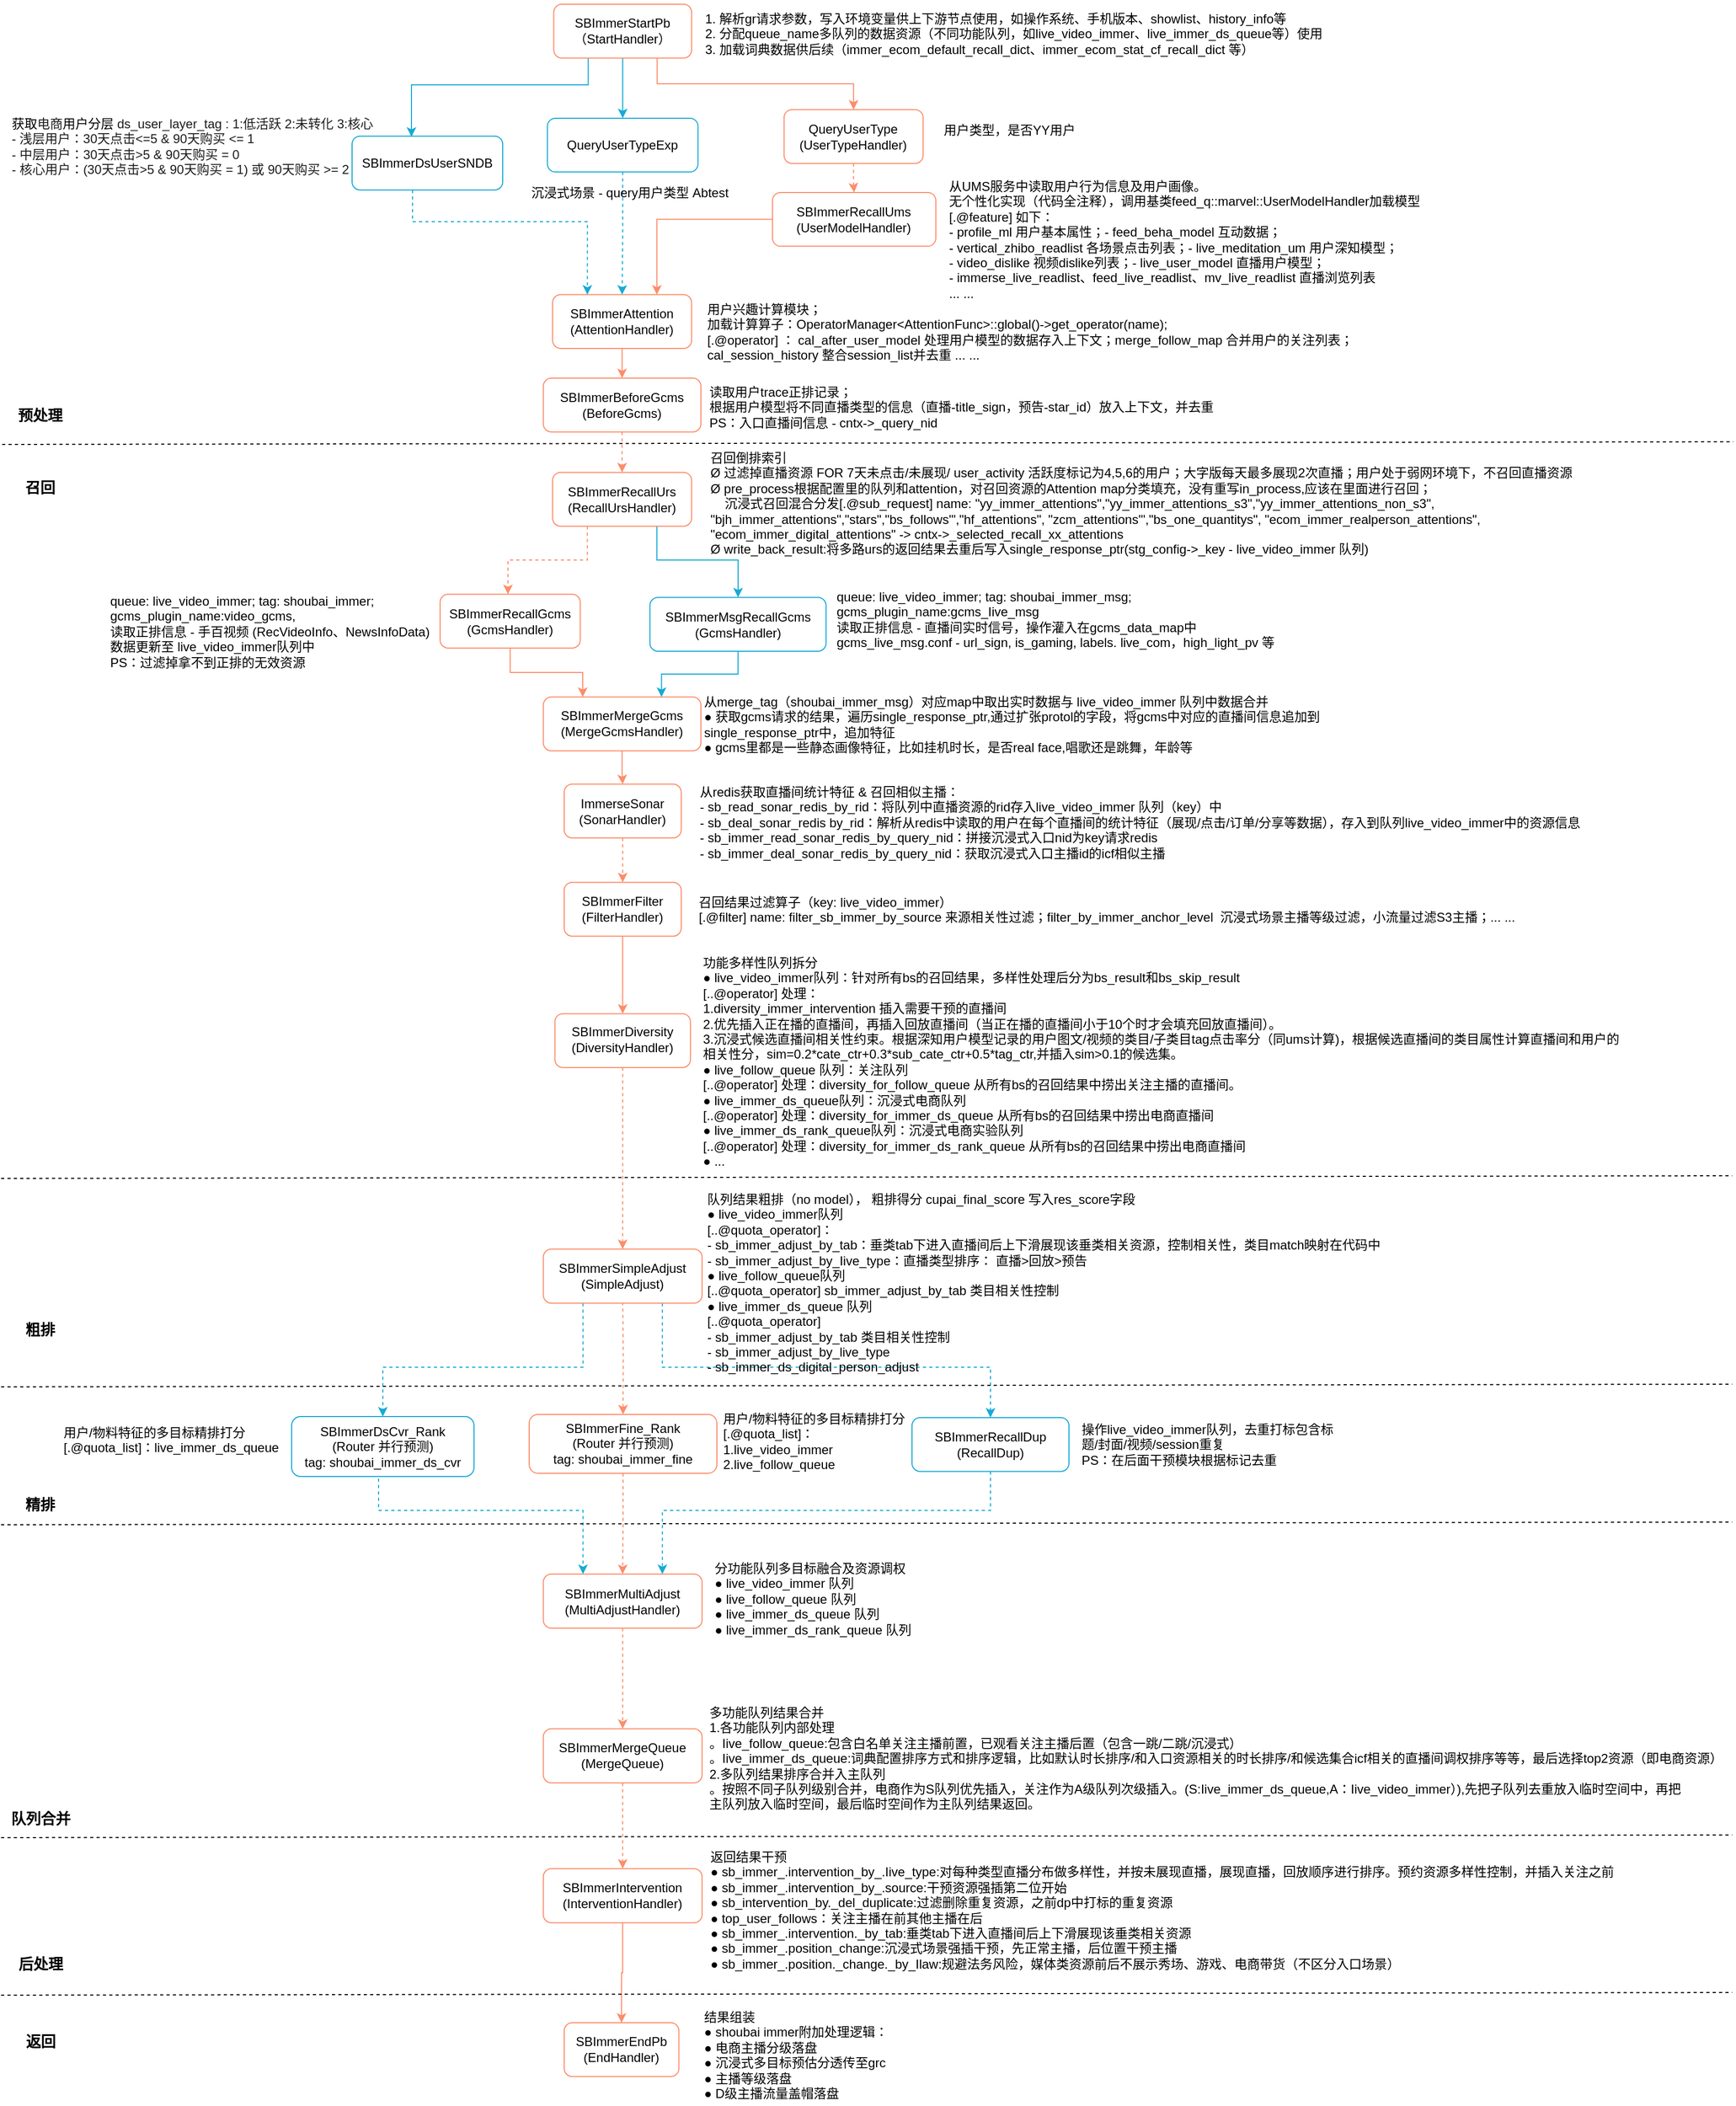 <mxfile version="24.3.0" type="github">
  <diagram name="第 1 页" id="BZP7j4EBE2frMY6dUary">
    <mxGraphModel dx="3010" dy="2385" grid="1" gridSize="10" guides="1" tooltips="1" connect="1" arrows="1" fold="1" page="1" pageScale="1" pageWidth="827" pageHeight="1169" math="0" shadow="0">
      <root>
        <mxCell id="0" />
        <mxCell id="1" parent="0" />
        <mxCell id="S-GF0X4kSmyvK1DAIHs_-2" value="" style="endArrow=none;dashed=1;html=1;rounded=0;entryX=0.983;entryY=-0.01;entryDx=0;entryDy=0;entryPerimeter=0;" parent="1" edge="1">
          <mxGeometry width="50" height="50" relative="1" as="geometry">
            <mxPoint x="-826" y="-540" as="sourcePoint" />
            <mxPoint x="806.357" y="-542.5" as="targetPoint" />
          </mxGeometry>
        </mxCell>
        <mxCell id="CTMLsmFPayaTSugQ_vrA-52" value="1. 解析gr请求参数，写入环境变量供上下游节点使用，如操作系统、手机版本、showlist、history_info等&#xa;2. 分配queue_name多队列的数据资源（不同功能队列，如live_video_immer、live_immer_ds_queue等）使用&#xa;3. 加载词典数据供后续（immer_ecom_default_recall_dict、immer_ecom_stat_cf_recall_dict 等）" style="text;whiteSpace=wrap;verticalAlign=middle;" parent="1" vertex="1">
          <mxGeometry x="-165" y="-959" width="675" height="64" as="geometry" />
        </mxCell>
        <mxCell id="CTMLsmFPayaTSugQ_vrA-54" value="用户类型，是否YY用户" style="text;whiteSpace=wrap;" parent="1" vertex="1">
          <mxGeometry x="60" y="-850.28" width="160" height="40" as="geometry" />
        </mxCell>
        <mxCell id="CTMLsmFPayaTSugQ_vrA-55" value="从UMS服务中读取用户行为信息及用户画像。&#xa;无个性化实现（代码全注释），调用基类feed_q::marvel::UserModelHandler加载模型&#xa;[.@feature] 如下：&#xa;- profile_ml 用户基本属性；- feed_beha_model 互动数据；&#xa;- vertical_zhibo_readlist 各场景点击列表；- live_meditation_um 用户深知模型；&#xa;- video_dislike 视频dislike列表；- live_user_model 直播用户模型；&#xa;- immerse_live_readlist、feed_live_readlist、mv_live_readlist 直播浏览列表&#xa;... ..." style="text;whiteSpace=wrap;" parent="1" vertex="1">
          <mxGeometry x="65" y="-796.83" width="462" height="70" as="geometry" />
        </mxCell>
        <mxCell id="CTMLsmFPayaTSugQ_vrA-57" value="用户兴趣计算模块；&#xa;加载计算算子：OperatorManager&lt;AttentionFunc&gt;::global()-&gt;get_operator(name);&#xa;[.@operator] ： cal_after_user_model 处理用户模型的数据存入上下文；merge_follow_map 合并用户的关注列表； &#xa;cal_session_history 整合session_list并去重 ... ...&#xa;" style="text;whiteSpace=wrap;" parent="1" vertex="1">
          <mxGeometry x="-163" y="-681.21" width="671" height="40" as="geometry" />
        </mxCell>
        <mxCell id="CTMLsmFPayaTSugQ_vrA-58" value="读取用户trace正排记录；&#xa;根据用户模型将不同直播类型的信息（直播-title_sign，预告-star_id）放入上下文，并去重&#xa;PS：入口直播间信息 - cntx-&gt;_query_nid" style="text;whiteSpace=wrap;" parent="1" vertex="1">
          <mxGeometry x="-161" y="-603" width="531" height="40" as="geometry" />
        </mxCell>
        <mxCell id="CTMLsmFPayaTSugQ_vrA-59" value="召回倒排索引&#xa;Ø 过滤掉直播资源 FOR 7天未点击/未展现/ user_activity 活跃度标记为4,5,6的用户；大字版每天最多展现2次直播；用户处于弱网环境下，不召回直播资源&#xa;Ø pre_process根据配置里的队列和attention，对召回资源的Attention map分类填充，没有重写in_process,应该在里面进行召回；&#xa;    沉浸式召回混合分发[.@sub_request] name: &quot;yy_immer_attentions&quot;,&quot;yy_immer_attentions_s3&quot;,&quot;yy_immer_attentions_non_s3&quot;,&#xa;&quot;bjh_immer_attentions&quot;,&quot;stars&quot;,&quot;bs_follows&#39;&quot;,&quot;hf_attentions&quot;, &quot;zcm_attentions&#39;&quot;,&quot;bs_one_quantitys&quot;, &quot;ecom_immer_realperson_attentions&quot;, &#xa;&quot;ecom_immer_digital_attentions&quot; -&gt; cntx-&gt;_selected_recall_xx_attentions&#xa;Ø write_back_result:将多路urs的返回结果去重后写入single_response_ptr(stg_config-&gt;_key - live_video_immer 队列)" style="text;whiteSpace=wrap;" parent="1" vertex="1">
          <mxGeometry x="-160" y="-541" width="830" height="150" as="geometry" />
        </mxCell>
        <mxCell id="CTMLsmFPayaTSugQ_vrA-6" style="edgeStyle=orthogonalEdgeStyle;rounded=0;orthogonalLoop=1;jettySize=auto;html=1;exitX=0.75;exitY=1;exitDx=0;exitDy=0;entryX=0.5;entryY=0;entryDx=0;entryDy=0;strokeColor=#FC8D6A;endArrow=classic;endFill=1;" parent="1" source="CTMLsmFPayaTSugQ_vrA-2" target="CTMLsmFPayaTSugQ_vrA-3" edge="1">
          <mxGeometry relative="1" as="geometry" />
        </mxCell>
        <mxCell id="1q_19juKDQYcNWKgW3-u-2" style="edgeStyle=orthogonalEdgeStyle;rounded=0;orthogonalLoop=1;jettySize=auto;html=1;exitX=0.25;exitY=1;exitDx=0;exitDy=0;strokeColor=#17AAD5;" parent="1" source="CTMLsmFPayaTSugQ_vrA-2" edge="1">
          <mxGeometry relative="1" as="geometry">
            <mxPoint x="-440" y="-830" as="targetPoint" />
            <Array as="points">
              <mxPoint x="-273" y="-879" />
              <mxPoint x="-440" y="-879" />
              <mxPoint x="-440" y="-831" />
            </Array>
          </mxGeometry>
        </mxCell>
        <mxCell id="1q_19juKDQYcNWKgW3-u-3" style="edgeStyle=orthogonalEdgeStyle;rounded=0;orthogonalLoop=1;jettySize=auto;html=1;strokeColor=#17AAD5;" parent="1" source="CTMLsmFPayaTSugQ_vrA-2" target="CTMLsmFPayaTSugQ_vrA-22" edge="1">
          <mxGeometry relative="1" as="geometry" />
        </mxCell>
        <mxCell id="CTMLsmFPayaTSugQ_vrA-2" value="&lt;font style=&quot;font-size: 12px;&quot;&gt;SBImmerStartPb&lt;/font&gt;&lt;div style=&quot;&quot;&gt;&lt;font style=&quot;font-size: 12px;&quot;&gt;（StartHandler）&lt;/font&gt;&lt;br&gt;&lt;/div&gt;" style="rounded=1;whiteSpace=wrap;html=1;strokeColor=#FC8D6A;" parent="1" vertex="1">
          <mxGeometry x="-305.822" y="-955" width="130.014" height="50.723" as="geometry" />
        </mxCell>
        <mxCell id="CTMLsmFPayaTSugQ_vrA-27" value="" style="edgeStyle=orthogonalEdgeStyle;rounded=0;orthogonalLoop=1;jettySize=auto;html=1;dashed=1;endArrow=classic;endFill=1;strokeColor=#FC8D6A;" parent="1" source="CTMLsmFPayaTSugQ_vrA-3" target="CTMLsmFPayaTSugQ_vrA-4" edge="1">
          <mxGeometry relative="1" as="geometry" />
        </mxCell>
        <mxCell id="CTMLsmFPayaTSugQ_vrA-3" value="QueryUserType&lt;div&gt;(UserTypeHandler)&lt;br&gt;&lt;/div&gt;" style="rounded=1;whiteSpace=wrap;html=1;strokeColor=#FC8D6A;" parent="1" vertex="1">
          <mxGeometry x="-88.659" y="-855.646" width="131.106" height="50.723" as="geometry" />
        </mxCell>
        <mxCell id="CTMLsmFPayaTSugQ_vrA-28" style="edgeStyle=orthogonalEdgeStyle;rounded=0;orthogonalLoop=1;jettySize=auto;html=1;entryX=0.75;entryY=0;entryDx=0;entryDy=0;endArrow=classic;endFill=1;strokeColor=#FC8D6A;" parent="1" source="CTMLsmFPayaTSugQ_vrA-4" target="CTMLsmFPayaTSugQ_vrA-7" edge="1">
          <mxGeometry relative="1" as="geometry" />
        </mxCell>
        <mxCell id="CTMLsmFPayaTSugQ_vrA-4" value="SBImmerRecallUms&lt;div&gt;(UserModelHandler)&lt;br&gt;&lt;/div&gt;" style="rounded=1;whiteSpace=wrap;html=1;strokeColor=#FC8D6A;" parent="1" vertex="1">
          <mxGeometry x="-99.585" y="-777.557" width="154.05" height="50.723" as="geometry" />
        </mxCell>
        <mxCell id="CTMLsmFPayaTSugQ_vrA-30" value="" style="edgeStyle=orthogonalEdgeStyle;rounded=0;orthogonalLoop=1;jettySize=auto;html=1;strokeColor=#FC8D6A;" parent="1" source="CTMLsmFPayaTSugQ_vrA-7" target="CTMLsmFPayaTSugQ_vrA-8" edge="1">
          <mxGeometry relative="1" as="geometry" />
        </mxCell>
        <mxCell id="CTMLsmFPayaTSugQ_vrA-7" value="SBImmerAttention&lt;div&gt;(AttentionHandler)&lt;br&gt;&lt;/div&gt;" style="rounded=1;whiteSpace=wrap;html=1;strokeColor=#FC8D6A;" parent="1" vertex="1">
          <mxGeometry x="-306.914" y="-681.214" width="131.106" height="50.723" as="geometry" />
        </mxCell>
        <mxCell id="CTMLsmFPayaTSugQ_vrA-31" style="edgeStyle=orthogonalEdgeStyle;rounded=0;orthogonalLoop=1;jettySize=auto;html=1;entryX=0.5;entryY=0;entryDx=0;entryDy=0;strokeColor=#FC8D6A;dashed=1;" parent="1" source="CTMLsmFPayaTSugQ_vrA-8" target="CTMLsmFPayaTSugQ_vrA-9" edge="1">
          <mxGeometry relative="1" as="geometry" />
        </mxCell>
        <mxCell id="CTMLsmFPayaTSugQ_vrA-8" value="SBImmerBeforeGcms&lt;div&gt;(BeforeGcms)&lt;br&gt;&lt;/div&gt;" style="rounded=1;whiteSpace=wrap;html=1;strokeColor=#FC8D6A;" parent="1" vertex="1">
          <mxGeometry x="-315.655" y="-602.483" width="148.587" height="50.723" as="geometry" />
        </mxCell>
        <mxCell id="CTMLsmFPayaTSugQ_vrA-32" style="edgeStyle=orthogonalEdgeStyle;rounded=0;orthogonalLoop=1;jettySize=auto;html=1;exitX=0.25;exitY=1;exitDx=0;exitDy=0;strokeColor=#FC8D6A;dashed=1;" parent="1" source="CTMLsmFPayaTSugQ_vrA-9" target="CTMLsmFPayaTSugQ_vrA-10" edge="1">
          <mxGeometry relative="1" as="geometry">
            <Array as="points">
              <mxPoint x="-274" y="-431" />
              <mxPoint x="-349" y="-431" />
            </Array>
          </mxGeometry>
        </mxCell>
        <mxCell id="CTMLsmFPayaTSugQ_vrA-33" style="edgeStyle=orthogonalEdgeStyle;rounded=0;orthogonalLoop=1;jettySize=auto;html=1;exitX=0.75;exitY=1;exitDx=0;exitDy=0;strokeColor=#17AAD5;" parent="1" source="CTMLsmFPayaTSugQ_vrA-9" target="CTMLsmFPayaTSugQ_vrA-23" edge="1">
          <mxGeometry relative="1" as="geometry">
            <Array as="points">
              <mxPoint x="-209" y="-431" />
              <mxPoint x="-132" y="-431" />
            </Array>
          </mxGeometry>
        </mxCell>
        <mxCell id="CTMLsmFPayaTSugQ_vrA-34" style="edgeStyle=orthogonalEdgeStyle;rounded=0;orthogonalLoop=1;jettySize=auto;html=1;entryX=0.25;entryY=0;entryDx=0;entryDy=0;strokeColor=#FC8D6A;" parent="1" source="CTMLsmFPayaTSugQ_vrA-10" target="CTMLsmFPayaTSugQ_vrA-11" edge="1">
          <mxGeometry relative="1" as="geometry" />
        </mxCell>
        <mxCell id="CTMLsmFPayaTSugQ_vrA-9" value="SBImmerRecallUrs&lt;div&gt;(RecallUrsHandler)&lt;br&gt;&lt;/div&gt;" style="rounded=1;whiteSpace=wrap;html=1;strokeColor=#FC8D6A;" parent="1" vertex="1">
          <mxGeometry x="-306.914" y="-513.649" width="131.106" height="50.723" as="geometry" />
        </mxCell>
        <mxCell id="CTMLsmFPayaTSugQ_vrA-10" value="SBImmerRecallGcms&lt;div&gt;(GcmsHandler)&lt;br&gt;&lt;/div&gt;" style="rounded=1;whiteSpace=wrap;html=1;strokeColor=#FC8D6A;" parent="1" vertex="1">
          <mxGeometry x="-413.003" y="-398.755" width="132.199" height="50.723" as="geometry" />
        </mxCell>
        <mxCell id="CTMLsmFPayaTSugQ_vrA-36" value="" style="edgeStyle=orthogonalEdgeStyle;rounded=0;orthogonalLoop=1;jettySize=auto;html=1;strokeColor=#FC8D6A;" parent="1" source="CTMLsmFPayaTSugQ_vrA-11" target="CTMLsmFPayaTSugQ_vrA-12" edge="1">
          <mxGeometry relative="1" as="geometry" />
        </mxCell>
        <mxCell id="CTMLsmFPayaTSugQ_vrA-11" value="SBImmerMergeGcms&lt;div&gt;(MergeGcmsHandler)&lt;br&gt;&lt;/div&gt;" style="rounded=1;whiteSpace=wrap;html=1;strokeColor=#FC8D6A;" parent="1" vertex="1">
          <mxGeometry x="-315.655" y="-301.881" width="148.587" height="50.723" as="geometry" />
        </mxCell>
        <mxCell id="CTMLsmFPayaTSugQ_vrA-38" value="" style="edgeStyle=orthogonalEdgeStyle;rounded=0;orthogonalLoop=1;jettySize=auto;html=1;strokeColor=#FC8D6A;dashed=1;" parent="1" source="CTMLsmFPayaTSugQ_vrA-12" target="CTMLsmFPayaTSugQ_vrA-13" edge="1">
          <mxGeometry relative="1" as="geometry" />
        </mxCell>
        <mxCell id="CTMLsmFPayaTSugQ_vrA-12" value="ImmerseSonar&lt;div&gt;(SonarHandler)&lt;/div&gt;" style="rounded=1;whiteSpace=wrap;html=1;strokeColor=#FC8D6A;" parent="1" vertex="1">
          <mxGeometry x="-295.989" y="-219.71" width="110.348" height="50.723" as="geometry" />
        </mxCell>
        <mxCell id="CTMLsmFPayaTSugQ_vrA-39" style="edgeStyle=orthogonalEdgeStyle;rounded=0;orthogonalLoop=1;jettySize=auto;html=1;strokeColor=#FC8D6A;" parent="1" source="CTMLsmFPayaTSugQ_vrA-13" target="CTMLsmFPayaTSugQ_vrA-14" edge="1">
          <mxGeometry relative="1" as="geometry" />
        </mxCell>
        <mxCell id="CTMLsmFPayaTSugQ_vrA-13" value="SBImmerFilter&lt;div&gt;(FilterHandler)&lt;br&gt;&lt;/div&gt;" style="rounded=1;whiteSpace=wrap;html=1;strokeColor=#FC8D6A;" parent="1" vertex="1">
          <mxGeometry x="-295.989" y="-127.153" width="110.348" height="50.723" as="geometry" />
        </mxCell>
        <mxCell id="CTMLsmFPayaTSugQ_vrA-40" value="" style="edgeStyle=orthogonalEdgeStyle;rounded=0;orthogonalLoop=1;jettySize=auto;html=1;strokeColor=#FC8D6A;dashed=1;" parent="1" source="CTMLsmFPayaTSugQ_vrA-14" target="CTMLsmFPayaTSugQ_vrA-15" edge="1">
          <mxGeometry relative="1" as="geometry" />
        </mxCell>
        <mxCell id="CTMLsmFPayaTSugQ_vrA-14" value="SBImmerDiversity&lt;div style=&quot;line-height: 140%;&quot;&gt;(DiversityHandler)&lt;br&gt;&lt;/div&gt;" style="rounded=1;whiteSpace=wrap;html=1;strokeColor=#FC8D6A;" parent="1" vertex="1">
          <mxGeometry x="-304.729" y="-3.278" width="127.828" height="50.723" as="geometry" />
        </mxCell>
        <mxCell id="CTMLsmFPayaTSugQ_vrA-41" style="edgeStyle=orthogonalEdgeStyle;rounded=0;orthogonalLoop=1;jettySize=auto;html=1;entryX=0.5;entryY=0;entryDx=0;entryDy=0;strokeColor=#FC8D6A;dashed=1;" parent="1" target="CTMLsmFPayaTSugQ_vrA-16" edge="1">
          <mxGeometry relative="1" as="geometry">
            <mxPoint x="-240.842" y="262.635" as="sourcePoint" />
          </mxGeometry>
        </mxCell>
        <mxCell id="CTMLsmFPayaTSugQ_vrA-47" style="edgeStyle=orthogonalEdgeStyle;rounded=0;orthogonalLoop=1;jettySize=auto;html=1;exitX=0.25;exitY=1;exitDx=0;exitDy=0;strokeColor=#17AAD5;dashed=1;entryX=0.5;entryY=0;entryDx=0;entryDy=0;" parent="1" source="CTMLsmFPayaTSugQ_vrA-15" target="CTMLsmFPayaTSugQ_vrA-24" edge="1">
          <mxGeometry relative="1" as="geometry">
            <mxPoint x="-421" y="359" as="targetPoint" />
            <Array as="points">
              <mxPoint x="-278" y="330" />
              <mxPoint x="-467" y="330" />
            </Array>
          </mxGeometry>
        </mxCell>
        <mxCell id="CTMLsmFPayaTSugQ_vrA-43" style="edgeStyle=orthogonalEdgeStyle;rounded=0;orthogonalLoop=1;jettySize=auto;html=1;dashed=1;strokeColor=#FC8D6A;" parent="1" source="CTMLsmFPayaTSugQ_vrA-16" target="CTMLsmFPayaTSugQ_vrA-17" edge="1">
          <mxGeometry relative="1" as="geometry" />
        </mxCell>
        <mxCell id="CTMLsmFPayaTSugQ_vrA-48" style="edgeStyle=orthogonalEdgeStyle;rounded=0;orthogonalLoop=1;jettySize=auto;html=1;exitX=0.75;exitY=1;exitDx=0;exitDy=0;strokeColor=#17AAD5;dashed=1;entryX=0.5;entryY=0;entryDx=0;entryDy=0;" parent="1" source="CTMLsmFPayaTSugQ_vrA-15" target="CTMLsmFPayaTSugQ_vrA-25" edge="1">
          <mxGeometry relative="1" as="geometry">
            <Array as="points">
              <mxPoint x="-203" y="330" />
              <mxPoint x="106" y="330" />
            </Array>
          </mxGeometry>
        </mxCell>
        <mxCell id="CTMLsmFPayaTSugQ_vrA-16" value="SBImmerFine_Rank&lt;div&gt;(Router 并行预测)&lt;br&gt;&lt;/div&gt;&lt;div&gt;tag:&amp;nbsp;shoubai_immer_fine&lt;/div&gt;" style="rounded=1;whiteSpace=wrap;html=1;strokeColor=#FC8D6A;" parent="1" vertex="1">
          <mxGeometry x="-329" y="374.49" width="177" height="55.51" as="geometry" />
        </mxCell>
        <mxCell id="CTMLsmFPayaTSugQ_vrA-44" style="edgeStyle=orthogonalEdgeStyle;rounded=0;orthogonalLoop=1;jettySize=auto;html=1;strokeColor=#FC8D6A;dashed=1;" parent="1" source="CTMLsmFPayaTSugQ_vrA-17" target="CTMLsmFPayaTSugQ_vrA-18" edge="1">
          <mxGeometry relative="1" as="geometry" />
        </mxCell>
        <mxCell id="CTMLsmFPayaTSugQ_vrA-15" value="SBImmerSimpleAdjust&lt;div&gt;(SimpleAdjust)&lt;br&gt;&lt;/div&gt;" style="rounded=1;whiteSpace=wrap;html=1;strokeColor=#FC8D6A;" parent="1" vertex="1">
          <mxGeometry x="-315.655" y="218.616" width="149.679" height="51.019" as="geometry" />
        </mxCell>
        <mxCell id="CTMLsmFPayaTSugQ_vrA-17" value="SBImmerMultiAdjust&lt;div&gt;(MultiAdjustHandler)&lt;br&gt;&lt;/div&gt;" style="rounded=1;whiteSpace=wrap;html=1;strokeColor=#FC8D6A;" parent="1" vertex="1">
          <mxGeometry x="-315.655" y="525.005" width="149.679" height="51.019" as="geometry" />
        </mxCell>
        <mxCell id="CTMLsmFPayaTSugQ_vrA-45" style="edgeStyle=orthogonalEdgeStyle;rounded=0;orthogonalLoop=1;jettySize=auto;html=1;entryX=0.5;entryY=0;entryDx=0;entryDy=0;dashed=1;strokeColor=#FC8D6A;" parent="1" source="CTMLsmFPayaTSugQ_vrA-18" target="CTMLsmFPayaTSugQ_vrA-19" edge="1">
          <mxGeometry relative="1" as="geometry" />
        </mxCell>
        <mxCell id="CTMLsmFPayaTSugQ_vrA-18" value="SBImmerMergeQueue&lt;div&gt;(MergeQueue)&lt;br&gt;&lt;/div&gt;" style="rounded=1;whiteSpace=wrap;html=1;strokeColor=#FC8D6A;" parent="1" vertex="1">
          <mxGeometry x="-315.655" y="670.879" width="149.679" height="51.019" as="geometry" />
        </mxCell>
        <mxCell id="CTMLsmFPayaTSugQ_vrA-46" style="edgeStyle=orthogonalEdgeStyle;rounded=0;orthogonalLoop=1;jettySize=auto;html=1;entryX=0.5;entryY=0;entryDx=0;entryDy=0;strokeColor=#FC8D6A;" parent="1" source="CTMLsmFPayaTSugQ_vrA-19" target="CTMLsmFPayaTSugQ_vrA-20" edge="1">
          <mxGeometry relative="1" as="geometry" />
        </mxCell>
        <mxCell id="CTMLsmFPayaTSugQ_vrA-19" value="SBImmerIntervention&lt;div&gt;(InterventionHandler)&lt;br&gt;&lt;/div&gt;" style="rounded=1;whiteSpace=wrap;html=1;strokeColor=#FC8D6A;" parent="1" vertex="1">
          <mxGeometry x="-315.655" y="802.753" width="149.679" height="51.019" as="geometry" />
        </mxCell>
        <mxCell id="CTMLsmFPayaTSugQ_vrA-20" value="SBImmerEndPb&lt;div&gt;(EndHandler)&lt;br&gt;&lt;/div&gt;" style="rounded=1;whiteSpace=wrap;html=1;strokeColor=#FC8D6A;" parent="1" vertex="1">
          <mxGeometry x="-295.986" y="947.997" width="108.163" height="50.723" as="geometry" />
        </mxCell>
        <mxCell id="CTMLsmFPayaTSugQ_vrA-29" style="edgeStyle=orthogonalEdgeStyle;rounded=0;orthogonalLoop=1;jettySize=auto;html=1;entryX=0.5;entryY=0;entryDx=0;entryDy=0;dashed=1;strokeColor=#17AAD5;" parent="1" source="CTMLsmFPayaTSugQ_vrA-22" target="CTMLsmFPayaTSugQ_vrA-7" edge="1">
          <mxGeometry relative="1" as="geometry" />
        </mxCell>
        <mxCell id="CTMLsmFPayaTSugQ_vrA-22" value="QueryUserTypeExp" style="rounded=1;whiteSpace=wrap;html=1;strokeColor=#17AAD5;" parent="1" vertex="1">
          <mxGeometry x="-311.83" y="-847.557" width="142.032" height="50.723" as="geometry" />
        </mxCell>
        <mxCell id="CTMLsmFPayaTSugQ_vrA-37" style="edgeStyle=orthogonalEdgeStyle;rounded=0;orthogonalLoop=1;jettySize=auto;html=1;entryX=0.75;entryY=0;entryDx=0;entryDy=0;strokeColor=#17AAD5;" parent="1" source="CTMLsmFPayaTSugQ_vrA-23" target="CTMLsmFPayaTSugQ_vrA-11" edge="1">
          <mxGeometry relative="1" as="geometry" />
        </mxCell>
        <mxCell id="CTMLsmFPayaTSugQ_vrA-23" value="SBImmerMsgRecallGcms&lt;div&gt;(GcmsHandler)&lt;br&gt;&lt;/div&gt;" style="rounded=1;whiteSpace=wrap;html=1;strokeColor=#17AAD5;" parent="1" vertex="1">
          <mxGeometry x="-215.14" y="-395.755" width="166.068" height="50.723" as="geometry" />
        </mxCell>
        <mxCell id="CTMLsmFPayaTSugQ_vrA-49" style="edgeStyle=orthogonalEdgeStyle;rounded=0;orthogonalLoop=1;jettySize=auto;html=1;entryX=0.25;entryY=0;entryDx=0;entryDy=0;strokeColor=#17AAD5;dashed=1;exitX=0.5;exitY=1;exitDx=0;exitDy=0;" parent="1" source="CTMLsmFPayaTSugQ_vrA-24" target="CTMLsmFPayaTSugQ_vrA-17" edge="1">
          <mxGeometry relative="1" as="geometry">
            <Array as="points">
              <mxPoint x="-471" y="465" />
              <mxPoint x="-278" y="465" />
            </Array>
          </mxGeometry>
        </mxCell>
        <mxCell id="CTMLsmFPayaTSugQ_vrA-24" value="SBImmerDsCvr_Rank&lt;div&gt;(Router&amp;nbsp;&lt;span style=&quot;background-color: initial;&quot;&gt;并行预测&lt;/span&gt;&lt;span style=&quot;background-color: initial;&quot;&gt;)&lt;/span&gt;&lt;/div&gt;&lt;div&gt;tag:&amp;nbsp;shoubai_immer_ds_cvr&lt;/div&gt;" style="rounded=1;whiteSpace=wrap;html=1;strokeColor=#17AAD5;" parent="1" vertex="1">
          <mxGeometry x="-553" y="376.49" width="172" height="56.51" as="geometry" />
        </mxCell>
        <mxCell id="CTMLsmFPayaTSugQ_vrA-51" style="edgeStyle=orthogonalEdgeStyle;rounded=0;orthogonalLoop=1;jettySize=auto;html=1;entryX=0.75;entryY=0;entryDx=0;entryDy=0;dashed=1;strokeColor=#17AAD5;" parent="1" source="CTMLsmFPayaTSugQ_vrA-25" target="CTMLsmFPayaTSugQ_vrA-17" edge="1">
          <mxGeometry relative="1" as="geometry">
            <Array as="points">
              <mxPoint x="106" y="465" />
              <mxPoint x="-203" y="465" />
            </Array>
          </mxGeometry>
        </mxCell>
        <mxCell id="CTMLsmFPayaTSugQ_vrA-25" value="SBImmerRecallDup&lt;div&gt;(RecallDup)&lt;br&gt;&lt;/div&gt;" style="rounded=1;whiteSpace=wrap;html=1;strokeColor=#17AAD5;" parent="1" vertex="1">
          <mxGeometry x="32" y="377.49" width="148" height="50.72" as="geometry" />
        </mxCell>
        <mxCell id="CTMLsmFPayaTSugQ_vrA-60" value="queue: live_video_immer; tag: shoubai_immer_msg; &#xa;gcms_plugin_name:gcms_Iive_msg&#xa;读取正排信息 - 直播间实时信号，操作灌入在gcms_data_map中&#xa;gcms_live_msg.conf - url_sign, is_gaming, labels. live_com，high_light_pv 等" style="text;whiteSpace=wrap;fontStyle=0" parent="1" vertex="1">
          <mxGeometry x="-41" y="-410.03" width="451" height="80.03" as="geometry" />
        </mxCell>
        <mxCell id="CTMLsmFPayaTSugQ_vrA-61" value="queue: live_video_immer; tag: shoubai_immer; &#xa;gcms_plugin_name:video_gcms,&#xa;读取正排信息 - 手百视频 (RecVideoInfo、NewsInfoData)&#xa;数据更新至 live_video_immer队列中&#xa;PS：过滤掉拿不到正排的无效资源&#xa;" style="text;whiteSpace=wrap;spacing=6;" parent="1" vertex="1">
          <mxGeometry x="-730" y="-410.03" width="360" height="80.03" as="geometry" />
        </mxCell>
        <UserObject label="从merge_tag（shoubai_immer_msg）对应map中取出实时数据与 live_video_immer 队列中数据合并&#xa;● 获取gcms请求的结果，遍历single_response_ptr,通过扩张protol的字段，将gcms中对应的直播间信息追加到single_response_ptr中，追加特征&#xa;● gcms里都是一些静态画像特征，比如挂机时长，是否real face,唱歌还是跳舞，年龄等" link="获取新gcms请求的结果，遍历single_response._ptr=cntx&#xa;&gt;get_single_.res(key),通过扩张protol的字段，将gcms中对应的直播间信息追&#xa;加到single_response_ptr中，追加特征&#xa;●&#xa;gcms里都是一些静态画像特征，比如挂机时长，是否real face,唱歌还是跳&#xa;舞，年龄等" id="CTMLsmFPayaTSugQ_vrA-62">
          <mxCell style="text;whiteSpace=wrap;" parent="1" vertex="1">
            <mxGeometry x="-166" y="-311" width="586" height="60" as="geometry" />
          </mxCell>
        </UserObject>
        <mxCell id="CTMLsmFPayaTSugQ_vrA-64" value="从redis获取直播间统计特征 &amp; 召回相似主播：&#xa;- sb_read_sonar_redis_by_rid：将队列中直播资源的rid存入live_video_immer 队列（key）中&#xa;- sb_deal_sonar_redis by_rid：解析从redis中读取的用户在每个直播间的统计特征（展现/点击/订单/分享等数据），存入到队列live_video_immer中的资源信息&#xa;- sb_immer_read_sonar_redis_by_query_nid：拼接沉浸式入口nid为key请求redis&#xa;- sb_immer_deal_sonar_redis_by_query_nid：获取沉浸式入口主播id的icf相似主播" style="text;whiteSpace=wrap;" parent="1" vertex="1">
          <mxGeometry x="-169.8" y="-226.43" width="899.8" height="110" as="geometry" />
        </mxCell>
        <mxCell id="CTMLsmFPayaTSugQ_vrA-65" value="召回结果过滤算子（key: live_video_immer）&#xa;[.@filter] name: filter_sb_immer_by_source 来源相关性过滤；filter_by_immer_anchor_level  沉浸式场景主播等级过滤，小流量过滤S3主播；... ...&#xa;" style="text;whiteSpace=wrap;" parent="1" vertex="1">
          <mxGeometry x="-171" y="-122.43" width="811" height="40" as="geometry" />
        </mxCell>
        <mxCell id="CTMLsmFPayaTSugQ_vrA-66" value="功能多样性队列拆分&#xa;● live_video_immer队列：针对所有bs的召回结果，多样性处理后分为bs_result和bs_skip_result&#xa;[..@operator] 处理：&#xa;1.diversity_immer_intervention 插入需要干预的直播间&#xa;2.优先插入正在播的直播间，再插入回放直播间（当正在播的直播间小于10个时才会填充回放直播间）。&#xa;3.沉浸式候选直播间相关性约束。根据深知用户模型记录的用户图文/视频的类目/子类目tag点击率分（同ums计算)，根据候选直播间的类目属性计算直播间和用户的相关性分，sim=0.2*cate_ctr+0.3*sub_cate_ctr+0.5*tag_ctr,并插入sim&gt;0.1的候选集。&#xa;● live_follow_queue 队列：关注队列&#xa;[..@operator] 处理：diversity_for_follow_queue 从所有bs的召回结果中捞出关注主播的直播间。&#xa;● live_immer_ds_queue队列：沉浸式电商队列&#xa;[..@operator] 处理：diversity_for_immer_ds_queue 从所有bs的召回结果中捞出电商直播间&#xa;● live_immer_ds_rank_queue队列：沉浸式电商实验队列&#xa;[..@operator] 处理：diversity_for_immer_ds_rank_queue 从所有bs的召回结果中捞出电商直播间&#xa;● ...&#xa;" style="text;whiteSpace=wrap;" parent="1" vertex="1">
          <mxGeometry x="-167.07" y="-65.43" width="877.07" height="225.43" as="geometry" />
        </mxCell>
        <UserObject label="队列结果粗排（no model）， 粗排得分 cupai_final_score 写入res_score字段&#xa;● live_video_immer队列 &#xa;[..@quota_operator]：&#xa;- sb_immer_adjust_by_tab：垂类tab下进入直播间后上下滑展现该垂类相关资源，控制相关性，类目match映射在代码中&#xa;- sb_immer_adjust_by_Iive_type：直播类型排序： 直播&gt;回放&gt;预告&#xa;● live_follow_queue队列 &#xa;[..@quota_operator] sb_immer_adjust_by_tab 类目相关性控制&#xa;● live_immer_ds_queue 队列&#xa;[..@quota_operator]&#xa;- sb_immer_adjust_by_tab 类目相关性控制&#xa;- sb_immer_adjust_by_live_type &#xa;- sb_immer_ds_digital_person_adjust&#xa;&#xa;&#xa;" link="队列结果预调整&#xa;live_video._immer队列进行下述算子：&#xa;sb_immer_.adjust_by_.tab：垂类tab下进入直播间后上下滑展现该垂类相关资源，控制相关性，类目match映射在代码中&#xa;sb_immer_.adjust_by_Iive_type:沉浸式置顶直播，排序方式为直播&gt;回放&gt;预告" id="CTMLsmFPayaTSugQ_vrA-67">
          <mxCell style="text;whiteSpace=wrap;" parent="1" vertex="1">
            <mxGeometry x="-163" y="157.62" width="663" height="152.38" as="geometry" />
          </mxCell>
        </UserObject>
        <mxCell id="CTMLsmFPayaTSugQ_vrA-68" value="用户/物料特征的多目标精排打分&#xa;[.@quota_list]：live_immer_ds_queue&#xa;" style="text;whiteSpace=wrap;" parent="1" vertex="1">
          <mxGeometry x="-770" y="378.21" width="240" height="50" as="geometry" />
        </mxCell>
        <mxCell id="CTMLsmFPayaTSugQ_vrA-69" value="用户/物料特征的多目标精排打分&#xa;[.@quota_list]：&#xa;1.live_video_immer&#xa;2.live_follow_queue&#xa;" style="text;whiteSpace=wrap;fontStyle=0" parent="1" vertex="1">
          <mxGeometry x="-148" y="365" width="188" height="80" as="geometry" />
        </mxCell>
        <mxCell id="CTMLsmFPayaTSugQ_vrA-70" value="操作live_video_immer队列，去重打标包含标题/封面/视频/session重复&#xa;PS：在后面干预模块根据标记去重" style="text;whiteSpace=wrap;spacing=6;" parent="1" vertex="1">
          <mxGeometry x="186" y="371" width="260" height="50" as="geometry" />
        </mxCell>
        <mxCell id="CTMLsmFPayaTSugQ_vrA-71" value="分功能队列多目标融合及资源调权&#xa;● live_video_immer 队列 &#xa;● live_follow_queue 队列 &#xa;● live_immer_ds_queue 队列 &#xa;● live_immer_ds_rank_queue 队列 &#xa;&#xa;" style="text;whiteSpace=wrap;" parent="1" vertex="1">
          <mxGeometry x="-156" y="506.02" width="210" height="113.98" as="geometry" />
        </mxCell>
        <mxCell id="CTMLsmFPayaTSugQ_vrA-72" value="多功能队列结果合并&#xa;1.各功能队列内部处理&#xa;。Iive_follow_queue:包含白名单关注主播前置，已观看关注主播后置（包含一跳/二跳/沉浸式）&#xa;。Iive_immer_ds_queue:词典配置排序方式和排序逻辑，比如默认时长排序/和入口资源相关的时长排序/和候选集合icf相关的直播间调权排序等等，最后选择top2资源（即电商资源）&#xa;2.多队列结果排序合并入主队列&#xa;。按照不同子队列级别合并，电商作为S队列优先插入，关注作为A级队列次级插入。(S:Iive_immer_ds_queue,A：Iive_video_immer）),先把子队列去重放入临时空间中，再把&#xa;主队列放入临时空间，最后临时空间作为主队列结果返回。" style="text;whiteSpace=wrap;" parent="1" vertex="1">
          <mxGeometry x="-161" y="642" width="961" height="129" as="geometry" />
        </mxCell>
        <UserObject label="返回结果干预&#xa;● sb_immer_.intervention_by_.Iive_type:对每种类型直播分布做多样性，并按未展现直播，展现直播，回放顺序进行排序。预约资源多样性控制，并插入关注之前&#xa;● sb_immer_.intervention_by_.source:干预资源强插第二位开始&#xa;● sb_intervention_by._del_duplicate:过滤删除重复资源，之前dp中打标的重复资源&#xa;● top_user_follows：关注主播在前其他主播在后&#xa;● sb_immer_.intervention._by_tab:垂类tab下进入直播间后上下滑展现该垂类相关资源&#xa;● sb_immer_.position_change:沉浸式场景强插干预，先正常主播，后位置干预主播&#xa;● sb_immer_.position._change._by_Ilaw:规避法务风险，媒体类资源前后不展示秀场、游戏、电商带货（不区分入口场景）" link="返回结果干预&#xa;sb_immer_.intervention_by_.Iive_type:对每种类型直播分布做多样性，并按未展现直播，展现直播，回放顺序进行排序。预约资源多样性控制，并插入关注之前&#xa;sb_immer_.intervention_by_.source:干预资源强插第二位开始&#xa;●&#xa;sb_intervention_by._del_duplicate:过滤删除重复资源，之前dp中打标的重复资源&#xa;●&#xa;top_user_follows：关注主播在前其他主播在后&#xa;●&#xa;sb_immer_.intervention._by_tab:垂类tab下进入直播间后上下滑展现该垂类相关资源&#xa;●&#xa;sb_immer_.position_change:沉浸式场景强插干预，先正常主播，后位置干预主播&#xa;sb_immer_.position._change._by_Ilaw:规避法务风险，媒体类资源前后不展示秀场、游戏、电商带货（不区分入口场景）" id="CTMLsmFPayaTSugQ_vrA-73">
          <mxCell style="text;whiteSpace=wrap;" parent="1" vertex="1">
            <mxGeometry x="-160" y="778" width="880" height="130" as="geometry" />
          </mxCell>
        </UserObject>
        <mxCell id="CTMLsmFPayaTSugQ_vrA-74" value="结果组装&#xa;● shoubai immer附加处理逻辑：&#xa;● 电商主播分级落盘&#xa;● 沉浸式多目标预估分透传至grc&#xa;● 主播等级落盘&#xa;● D级主播流量盖帽落盘" style="text;whiteSpace=wrap;" parent="1" vertex="1">
          <mxGeometry x="-165.98" y="929" width="200" height="96.37" as="geometry" />
        </mxCell>
        <mxCell id="1q_19juKDQYcNWKgW3-u-4" style="edgeStyle=orthogonalEdgeStyle;rounded=0;orthogonalLoop=1;jettySize=auto;html=1;entryX=0.25;entryY=0;entryDx=0;entryDy=0;strokeColor=#17AAD5;dashed=1;" parent="1" source="1q_19juKDQYcNWKgW3-u-1" target="CTMLsmFPayaTSugQ_vrA-7" edge="1">
          <mxGeometry relative="1" as="geometry">
            <Array as="points">
              <mxPoint x="-439" y="-750" />
              <mxPoint x="-274" y="-750" />
            </Array>
          </mxGeometry>
        </mxCell>
        <mxCell id="1q_19juKDQYcNWKgW3-u-1" value="SBImmerDsUserSNDB" style="rounded=1;whiteSpace=wrap;html=1;strokeColor=#17AAD5;" parent="1" vertex="1">
          <mxGeometry x="-496.0" y="-830.647" width="142.032" height="50.723" as="geometry" />
        </mxCell>
        <mxCell id="1q_19juKDQYcNWKgW3-u-5" value="&lt;div data-morpho-block-id=&quot;docyg-244403e9-b055-11ee-b7bd-ffd951228c3b&quot; data-slate-node=&quot;element&quot; style=&quot;text-align: left; padding-left: 0px;&quot; data-morpho-type=&quot;paragraph&quot; class=&quot;mp-paragraph-wrapper&quot;&gt;获取&lt;span style=&quot;color: rgb(28, 29, 31); background-color: initial;&quot;&gt;电商&lt;/span&gt;&lt;span style=&quot;background-color: initial;&quot;&gt;用户分层&amp;nbsp;&lt;/span&gt;&lt;span style=&quot;background-color: transparent; color: rgb(28, 29, 31);&quot;&gt;ds_user_layer_tag : 1:低活跃 2:未转化 3:核心&lt;/span&gt;&lt;/div&gt;&lt;div data-morpho-block-id=&quot;docyg-244403e9-b055-11ee-b7bd-ffd951228c3b&quot; data-slate-node=&quot;element&quot; style=&quot;text-align: left; padding-left: 0px;&quot; data-morpho-type=&quot;paragraph&quot; class=&quot;mp-paragraph-wrapper&quot;&gt;&lt;span style=&quot;color: rgb(28, 29, 31); background-color: transparent;&quot;&gt;- 浅层用户：30天点击&amp;lt;=5 &amp;amp; 90天购买 &amp;lt;= 1&lt;/span&gt;&lt;/div&gt;&lt;div data-morpho-block-id=&quot;docyg-244403e9-b055-11ee-b7bd-ffd951228c3b&quot; data-slate-node=&quot;element&quot; style=&quot;text-align: left; padding-left: 0px;&quot; data-morpho-type=&quot;paragraph&quot; class=&quot;mp-paragraph-wrapper&quot;&gt;&lt;span style=&quot;color: rgb(28, 29, 31); background-color: transparent;&quot;&gt;-&amp;nbsp;&lt;/span&gt;&lt;span style=&quot;background-color: initial; text-align: center;&quot;&gt;&lt;font color=&quot;#1c1d1f&quot;&gt;中层用户：30天点击&amp;gt;5 &amp;amp; 90天购买 = 0&lt;/font&gt;&lt;/span&gt;&lt;/div&gt;&lt;div data-morpho-block-id=&quot;docyg-244403e9-b055-11ee-b7bd-ffd951228c3b&quot; data-slate-node=&quot;element&quot; style=&quot;text-align: left; padding-left: 0px;&quot; data-morpho-type=&quot;paragraph&quot; class=&quot;mp-paragraph-wrapper&quot;&gt;&lt;span style=&quot;background-color: initial; text-align: center;&quot;&gt;&lt;font color=&quot;#1c1d1f&quot;&gt;-&amp;nbsp;&lt;/font&gt;&lt;/span&gt;&lt;span style=&quot;background-color: initial; text-align: center;&quot;&gt;&lt;font color=&quot;#1c1d1f&quot;&gt;核心用户：(30天点击&amp;gt;5 &amp;amp; 90天购买 = 1) 或 90天购买 &amp;gt;= 2&lt;/font&gt;&lt;/span&gt;&lt;/div&gt;&lt;span class=&quot;mp-morpho-clipboard-doc-data&quot; data-morpho-doc-data=&quot;{&amp;quot;token&amp;quot;:&amp;quot;eyJhbGciOiJkaXIiLCJlbmMiOiJBMjU2R0NNIiwiYXBwSWQiOjEsInVpZCI6IjlDcDg0RE0wY3QiLCJkb2NJZCI6IjUzNTdmODQ1ZWIwZjRmIn0..yqYl5LdsXMqG1i7H.h2zJN3ad7F0z8zZrL0x5SOSICrESLMV8dEU74EoNBORcdlZFNPWUUC4eia0j4AlamyoKcnQPkH-a4lMZglok0qHV8snmgu5q_vtArxVLRdtko599JwHxf3FpeFeTS3M7G6M1K6R9dh_B0HznSrV_KdrdgtxzzaYRmO5DbicUDLtVJrqaJiWrUDvuusRhMEex5vd5Xe8CMfA0J2DoPf_h3tOpSw.nvGQq45J5KLfsjFWWvhn9A&amp;quot;}&quot;&gt;&lt;/span&gt;&lt;div data-morpho-block-id=&quot;docyg-244403e9-b055-11ee-b7bd-ffd951228c3b&quot; data-slate-node=&quot;element&quot; style=&quot;padding-left:0px&quot; data-morpho-type=&quot;paragraph&quot; class=&quot;mp-paragraph-wrapper&quot;&gt;&lt;span class=&quot;mp-morpho-clipboard-doc-data&quot; data-morpho-doc-data=&quot;{&amp;quot;token&amp;quot;:&amp;quot;eyJhbGciOiJkaXIiLCJlbmMiOiJBMjU2R0NNIiwiYXBwSWQiOjEsInVpZCI6IjlDcDg0RE0wY3QiLCJkb2NJZCI6IjUzNTdmODQ1ZWIwZjRmIn0..yqYl5LdsXMqG1i7H.h2zJN3ad7F0z8zZrL0x5SOSICrESLMV8dEU74EoNBORcdlZFNPWUUC4eia0j4AlamyoKcnQPkH-a4lMZglok0qHV8snmgu5q_vtArxVLRdtko599JwHxf3FpeFeTS3M7G6M1K6R9dh_B0HznSrV_KdrdgtxzzaYRmO5DbicUDLtVJrqaJiWrUDvuusRhMEex5vd5Xe8CMfA0J2DoPf_h3tOpSw.nvGQq45J5KLfsjFWWvhn9A&amp;quot;}&quot;&gt;&lt;/span&gt;&lt;/div&gt;&lt;span class=&quot;mp-morpho-clipboard-doc-data&quot; data-morpho-doc-data=&quot;{&amp;quot;token&amp;quot;:&amp;quot;eyJhbGciOiJkaXIiLCJlbmMiOiJBMjU2R0NNIiwiYXBwSWQiOjEsInVpZCI6IjlDcDg0RE0wY3QiLCJkb2NJZCI6IjUzNTdmODQ1ZWIwZjRmIn0..pCHAVqKNl6A6FzGB.4LZeJNNsyfY-32JqOU4ROncP46VGgSdZKTIl4vjHuSVVTp13aCAMcsRqBmcMl11NA9PIhYyMEap1sNyuyVQPSBf3OS6b5mUCJUOoVcmleNhX4NoEdu-47aaP1DD8qN72Av_ruHi6Yksv0HpaVPMhnA-DxDfH-j-qqGou7mZcKCkmcx_sVsXQGSck9p826Wd89kI1APDDWsyadTtQYAsBp4rLoQ.nJl7Tq-rMvyrGDB84ryziw&amp;quot;}&quot;&gt;&lt;/span&gt;" style="text;html=1;align=center;verticalAlign=middle;resizable=0;points=[];autosize=1;strokeColor=none;fillColor=none;" parent="1" vertex="1">
          <mxGeometry x="-827" y="-855.65" width="360" height="70" as="geometry" />
        </mxCell>
        <mxCell id="S-GF0X4kSmyvK1DAIHs_-1" value="沉浸式场景 - query用户类型 Abtest " style="text;whiteSpace=wrap;" parent="1" vertex="1">
          <mxGeometry x="-328.66" y="-790.65" width="208.66" height="40" as="geometry" />
        </mxCell>
        <mxCell id="S-GF0X4kSmyvK1DAIHs_-3" value="" style="endArrow=none;dashed=1;html=1;rounded=0;entryX=0.983;entryY=-0.01;entryDx=0;entryDy=0;entryPerimeter=0;" parent="1" edge="1">
          <mxGeometry width="50" height="50" relative="1" as="geometry">
            <mxPoint x="-827" y="152" as="sourcePoint" />
            <mxPoint x="805.357" y="149.5" as="targetPoint" />
          </mxGeometry>
        </mxCell>
        <mxCell id="S-GF0X4kSmyvK1DAIHs_-4" value="" style="endArrow=none;dashed=1;html=1;rounded=0;entryX=0.983;entryY=-0.01;entryDx=0;entryDy=0;entryPerimeter=0;" parent="1" edge="1">
          <mxGeometry width="50" height="50" relative="1" as="geometry">
            <mxPoint x="-827" y="348.5" as="sourcePoint" />
            <mxPoint x="805.357" y="346" as="targetPoint" />
          </mxGeometry>
        </mxCell>
        <mxCell id="S-GF0X4kSmyvK1DAIHs_-5" value="" style="endArrow=none;dashed=1;html=1;rounded=0;entryX=0.983;entryY=-0.01;entryDx=0;entryDy=0;entryPerimeter=0;" parent="1" edge="1">
          <mxGeometry width="50" height="50" relative="1" as="geometry">
            <mxPoint x="-827" y="478.5" as="sourcePoint" />
            <mxPoint x="805.357" y="476" as="targetPoint" />
          </mxGeometry>
        </mxCell>
        <mxCell id="S-GF0X4kSmyvK1DAIHs_-6" value="" style="endArrow=none;dashed=1;html=1;rounded=0;entryX=0.983;entryY=-0.01;entryDx=0;entryDy=0;entryPerimeter=0;" parent="1" edge="1">
          <mxGeometry width="50" height="50" relative="1" as="geometry">
            <mxPoint x="-827" y="773.5" as="sourcePoint" />
            <mxPoint x="805.357" y="771" as="targetPoint" />
          </mxGeometry>
        </mxCell>
        <mxCell id="S-GF0X4kSmyvK1DAIHs_-7" value="" style="endArrow=none;dashed=1;html=1;rounded=0;entryX=0.983;entryY=-0.01;entryDx=0;entryDy=0;entryPerimeter=0;" parent="1" edge="1">
          <mxGeometry width="50" height="50" relative="1" as="geometry">
            <mxPoint x="-827" y="922" as="sourcePoint" />
            <mxPoint x="805.357" y="919.5" as="targetPoint" />
          </mxGeometry>
        </mxCell>
        <mxCell id="S-GF0X4kSmyvK1DAIHs_-8" value="&lt;b&gt;&lt;font style=&quot;font-size: 14px;&quot;&gt;预处理&lt;/font&gt;&lt;/b&gt;" style="text;html=1;align=center;verticalAlign=middle;whiteSpace=wrap;rounded=0;" parent="1" vertex="1">
          <mxGeometry x="-820" y="-581.76" width="60" height="30" as="geometry" />
        </mxCell>
        <mxCell id="S-GF0X4kSmyvK1DAIHs_-9" value="&lt;b&gt;&lt;font style=&quot;font-size: 14px;&quot;&gt;召回&lt;/font&gt;&lt;/b&gt;" style="text;html=1;align=center;verticalAlign=middle;whiteSpace=wrap;rounded=0;" parent="1" vertex="1">
          <mxGeometry x="-815" y="-513.65" width="50" height="30" as="geometry" />
        </mxCell>
        <mxCell id="S-GF0X4kSmyvK1DAIHs_-10" value="&lt;b&gt;&lt;font style=&quot;font-size: 14px;&quot;&gt;粗排&lt;/font&gt;&lt;/b&gt;" style="text;html=1;align=center;verticalAlign=middle;whiteSpace=wrap;rounded=0;" parent="1" vertex="1">
          <mxGeometry x="-815" y="280" width="50" height="30" as="geometry" />
        </mxCell>
        <mxCell id="S-GF0X4kSmyvK1DAIHs_-11" value="&lt;b&gt;&lt;font style=&quot;font-size: 14px;&quot;&gt;精排&lt;/font&gt;&lt;/b&gt;" style="text;html=1;align=center;verticalAlign=middle;whiteSpace=wrap;rounded=0;" parent="1" vertex="1">
          <mxGeometry x="-815" y="445" width="50" height="30" as="geometry" />
        </mxCell>
        <mxCell id="S-GF0X4kSmyvK1DAIHs_-12" value="&lt;b&gt;&lt;font style=&quot;font-size: 14px;&quot;&gt;队列合并&lt;/font&gt;&lt;/b&gt;" style="text;html=1;align=center;verticalAlign=middle;whiteSpace=wrap;rounded=0;" parent="1" vertex="1">
          <mxGeometry x="-827.5" y="741" width="75" height="30" as="geometry" />
        </mxCell>
        <mxCell id="S-GF0X4kSmyvK1DAIHs_-13" value="&lt;b&gt;&lt;font style=&quot;font-size: 14px;&quot;&gt;后处理&lt;/font&gt;&lt;/b&gt;" style="text;html=1;align=center;verticalAlign=middle;whiteSpace=wrap;rounded=0;" parent="1" vertex="1">
          <mxGeometry x="-827.5" y="878" width="75" height="30" as="geometry" />
        </mxCell>
        <mxCell id="S-GF0X4kSmyvK1DAIHs_-14" value="&lt;font style=&quot;font-size: 14px;&quot;&gt;&lt;b&gt;返回&lt;/b&gt;&lt;/font&gt;" style="text;html=1;align=center;verticalAlign=middle;whiteSpace=wrap;rounded=0;" parent="1" vertex="1">
          <mxGeometry x="-827" y="951" width="75" height="30" as="geometry" />
        </mxCell>
      </root>
    </mxGraphModel>
  </diagram>
</mxfile>
